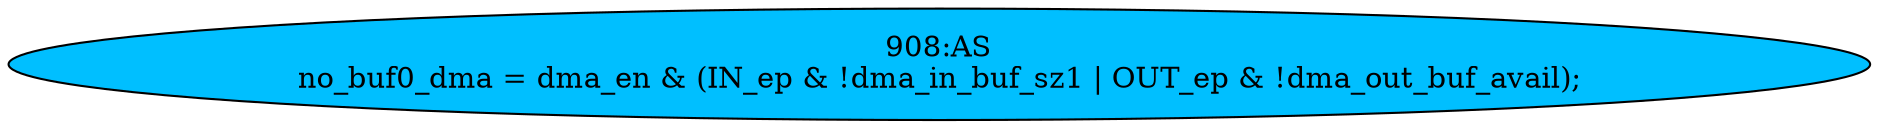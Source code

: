 strict digraph "" {
	node [label="\N"];
	"908:AS"	 [ast="<pyverilog.vparser.ast.Assign object at 0x7fae5e1ca410>",
		def_var="['no_buf0_dma']",
		fillcolor=deepskyblue,
		label="908:AS
no_buf0_dma = dma_en & (IN_ep & !dma_in_buf_sz1 | OUT_ep & !dma_out_buf_avail);",
		statements="[]",
		style=filled,
		typ=Assign,
		use_var="['dma_en', 'IN_ep', 'dma_in_buf_sz1', 'OUT_ep', 'dma_out_buf_avail']"];
}
